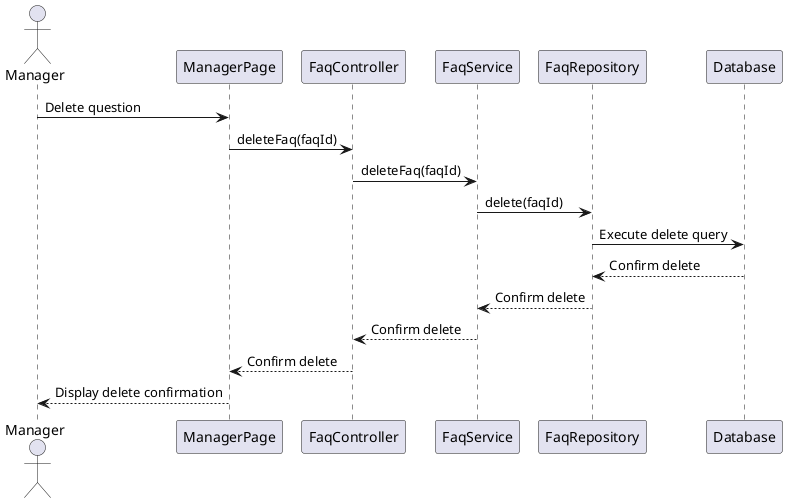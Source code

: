 @startuml
actor Manager

Manager -> ManagerPage: Delete question
ManagerPage -> FaqController: deleteFaq(faqId)
FaqController -> FaqService: deleteFaq(faqId)
FaqService -> FaqRepository: delete(faqId)
FaqRepository -> Database: Execute delete query
Database --> FaqRepository: Confirm delete
FaqRepository --> FaqService: Confirm delete
FaqService --> FaqController: Confirm delete
FaqController --> ManagerPage: Confirm delete
ManagerPage --> Manager: Display delete confirmation
@enduml
